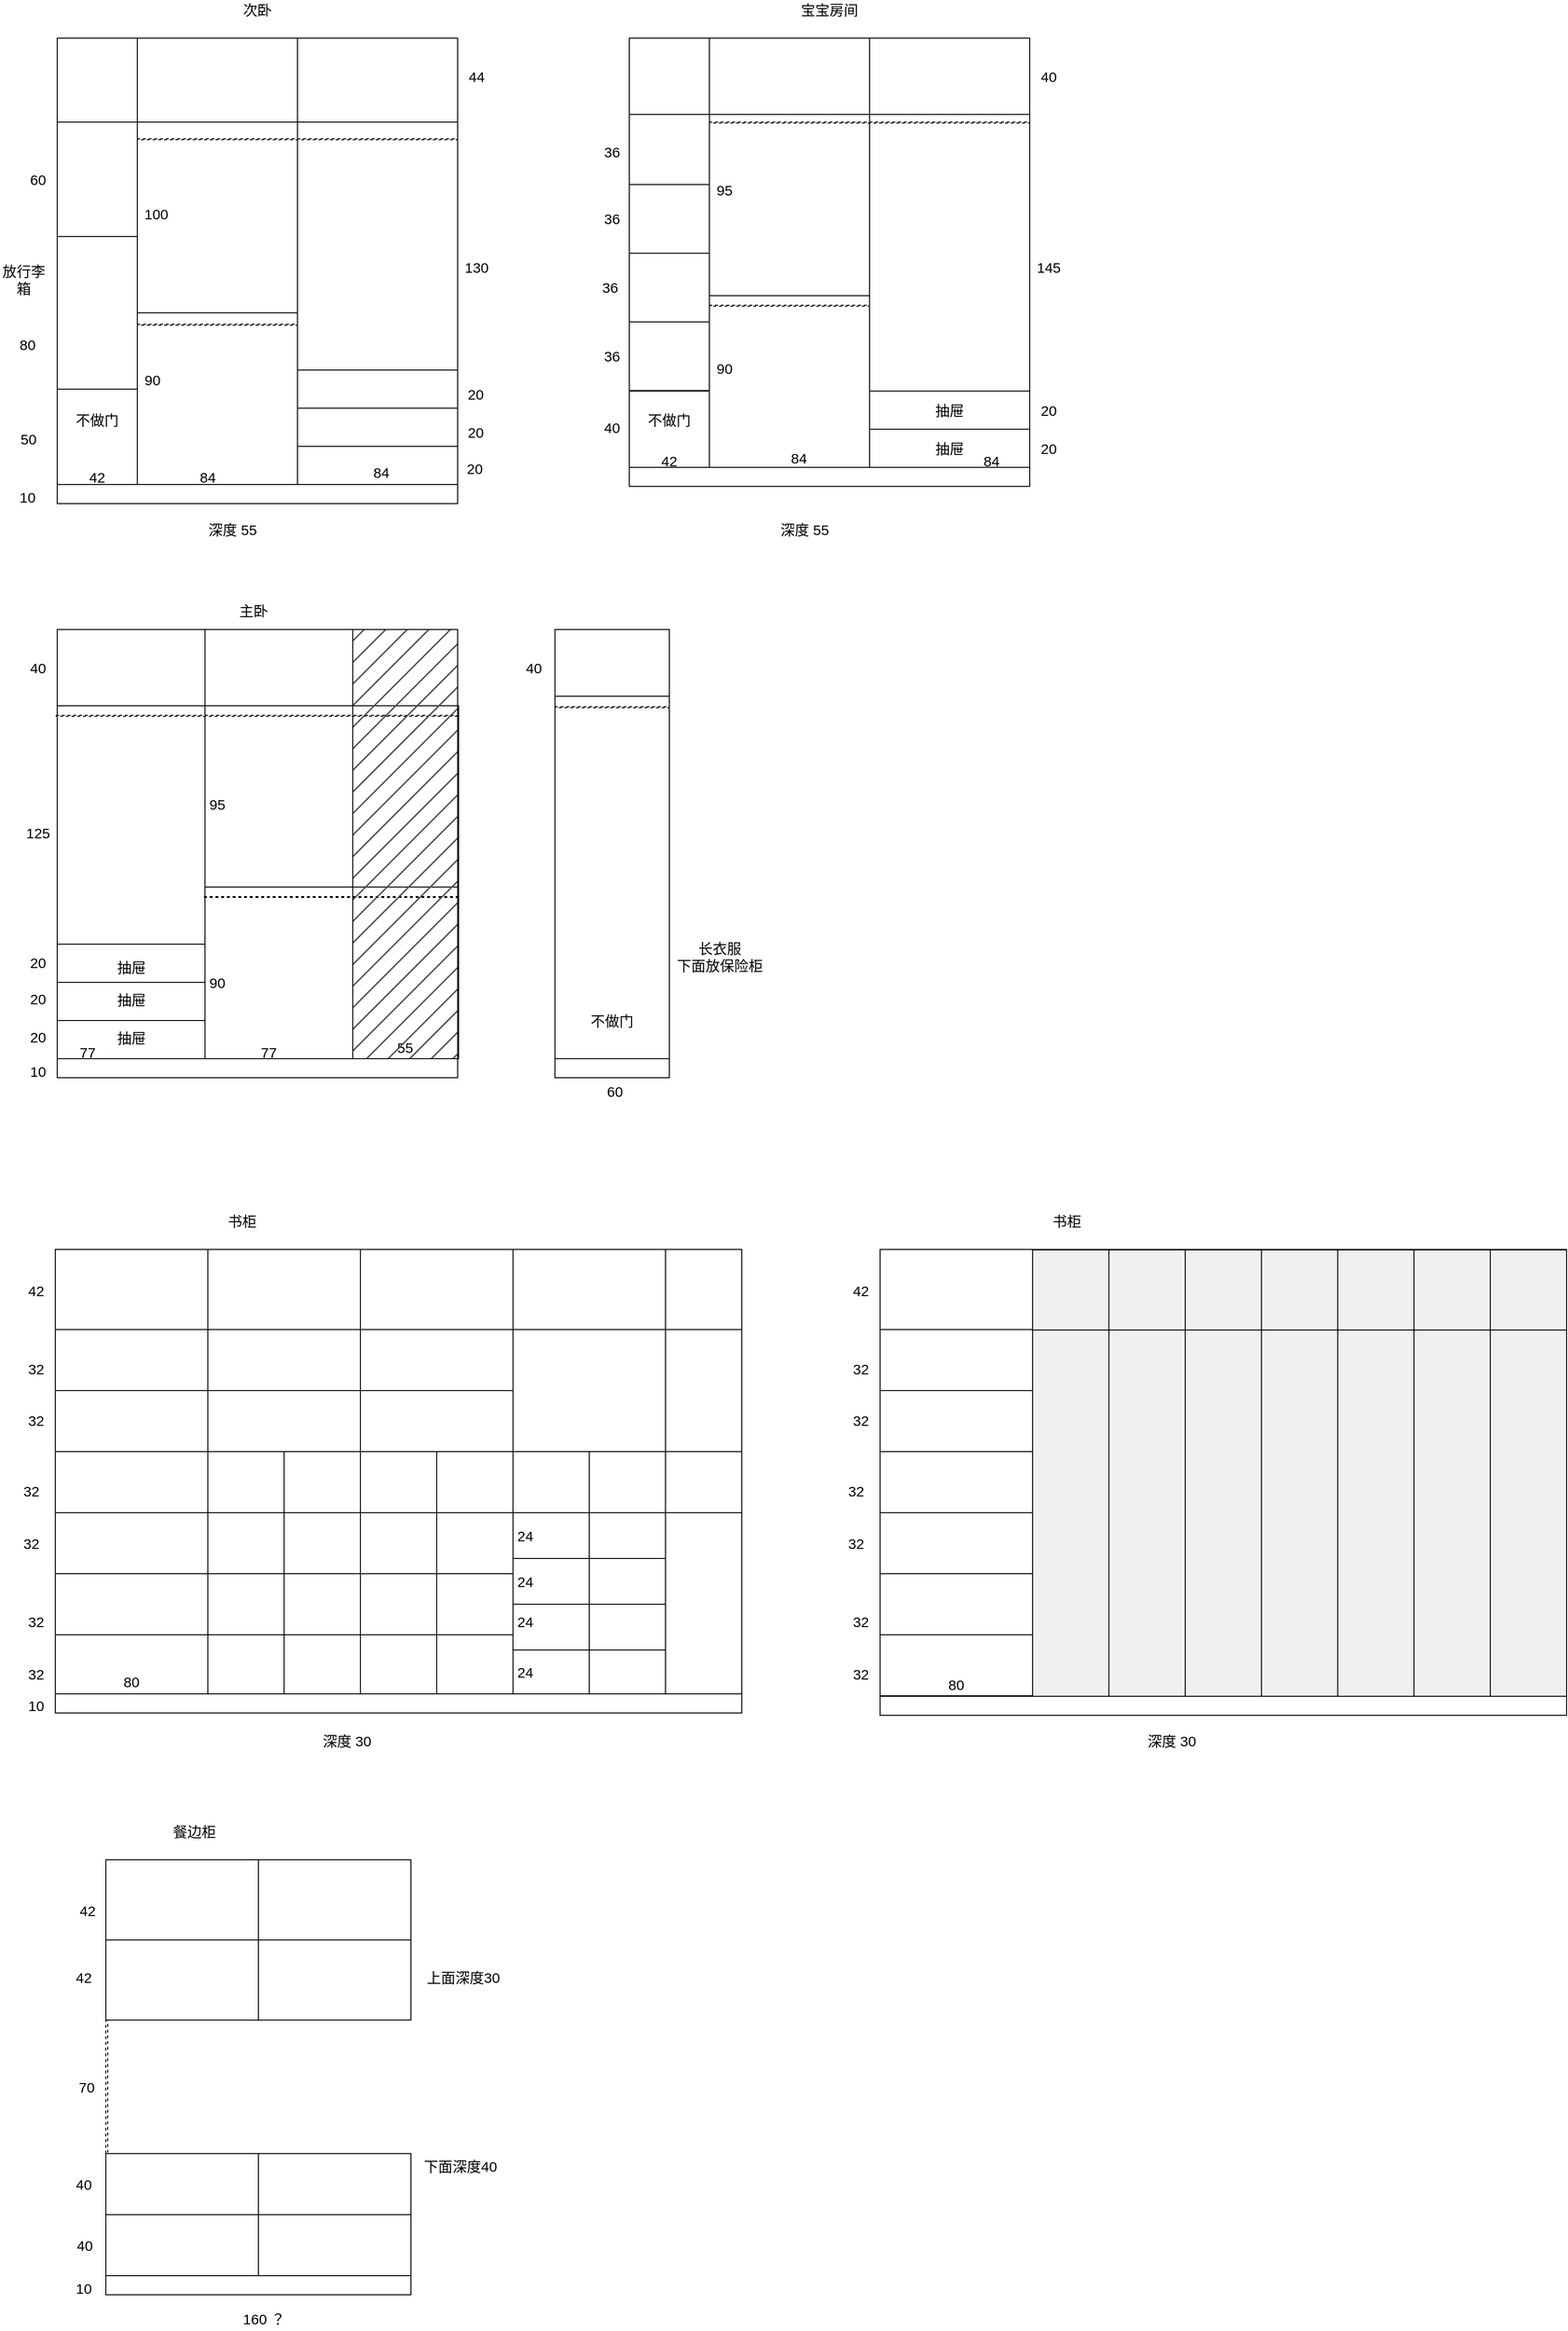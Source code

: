 <mxfile version="20.2.2" type="github">
  <diagram id="CeCopZ57XutGNWPnh-LS" name="第 1 页">
    <mxGraphModel dx="2436" dy="1590" grid="1" gridSize="10" guides="1" tooltips="1" connect="1" arrows="1" fold="1" page="1" pageScale="1" pageWidth="2000" pageHeight="3000" math="0" shadow="0">
      <root>
        <mxCell id="0" />
        <mxCell id="1" parent="0" />
        <mxCell id="vZhKyE0ab3SvKGll4aXr-64" value="" style="rounded=0;whiteSpace=wrap;html=1;fontSize=15;" parent="1" vertex="1">
          <mxGeometry x="80" y="700" width="420" height="450" as="geometry" />
        </mxCell>
        <mxCell id="8cd6Prnziwh8c0ORWvhS-148" value="" style="rounded=0;whiteSpace=wrap;html=1;fontSize=15;" vertex="1" parent="1">
          <mxGeometry x="235" y="970" width="266" height="180" as="geometry" />
        </mxCell>
        <mxCell id="vZhKyE0ab3SvKGll4aXr-1" value="" style="rounded=0;whiteSpace=wrap;html=1;fontSize=15;" parent="1" vertex="1">
          <mxGeometry x="80" y="80" width="420" height="468" as="geometry" />
        </mxCell>
        <mxCell id="8cd6Prnziwh8c0ORWvhS-131" value="" style="rounded=0;whiteSpace=wrap;html=1;fontSize=15;" vertex="1" parent="1">
          <mxGeometry x="164" y="368" width="168" height="180" as="geometry" />
        </mxCell>
        <mxCell id="vZhKyE0ab3SvKGll4aXr-116" value="" style="rounded=0;whiteSpace=wrap;html=1;fillColor=none;fontSize=15;" parent="1" vertex="1">
          <mxGeometry x="78" y="1350" width="720" height="468" as="geometry" />
        </mxCell>
        <mxCell id="vZhKyE0ab3SvKGll4aXr-109" value="" style="rounded=0;whiteSpace=wrap;html=1;fontSize=15;" parent="1" vertex="1">
          <mxGeometry x="235" y="780" width="266" height="190" as="geometry" />
        </mxCell>
        <mxCell id="vZhKyE0ab3SvKGll4aXr-28" value="" style="rounded=0;whiteSpace=wrap;html=1;fontSize=15;" parent="1" vertex="1">
          <mxGeometry x="680" y="80" width="420" height="450" as="geometry" />
        </mxCell>
        <mxCell id="vZhKyE0ab3SvKGll4aXr-108" value="" style="rounded=0;whiteSpace=wrap;html=1;fontSize=15;" parent="1" vertex="1">
          <mxGeometry x="764" y="160" width="168" height="190" as="geometry" />
        </mxCell>
        <mxCell id="vZhKyE0ab3SvKGll4aXr-7" value="" style="rounded=0;whiteSpace=wrap;html=1;fontSize=15;" parent="1" vertex="1">
          <mxGeometry x="332" y="508" width="168" height="40" as="geometry" />
        </mxCell>
        <mxCell id="vZhKyE0ab3SvKGll4aXr-10" value="" style="rounded=0;whiteSpace=wrap;html=1;fontSize=15;" parent="1" vertex="1">
          <mxGeometry x="164" y="80" width="168" height="88" as="geometry" />
        </mxCell>
        <mxCell id="vZhKyE0ab3SvKGll4aXr-11" value="" style="rounded=0;whiteSpace=wrap;html=1;fontSize=15;" parent="1" vertex="1">
          <mxGeometry x="332" y="80" width="168" height="88" as="geometry" />
        </mxCell>
        <mxCell id="vZhKyE0ab3SvKGll4aXr-12" value="" style="rounded=0;whiteSpace=wrap;html=1;fontSize=15;" parent="1" vertex="1">
          <mxGeometry x="80" y="80" width="84" height="88" as="geometry" />
        </mxCell>
        <mxCell id="vZhKyE0ab3SvKGll4aXr-14" value="" style="rounded=0;whiteSpace=wrap;html=1;fontSize=15;" parent="1" vertex="1">
          <mxGeometry x="80" y="448" width="84" height="100" as="geometry" />
        </mxCell>
        <mxCell id="vZhKyE0ab3SvKGll4aXr-15" value="不做门" style="text;html=1;strokeColor=none;fillColor=none;align=center;verticalAlign=middle;whiteSpace=wrap;rounded=0;fontSize=15;" parent="1" vertex="1">
          <mxGeometry x="92" y="465" width="60" height="30" as="geometry" />
        </mxCell>
        <mxCell id="vZhKyE0ab3SvKGll4aXr-16" value="42 " style="text;html=1;strokeColor=none;fillColor=none;align=center;verticalAlign=middle;whiteSpace=wrap;rounded=0;fontSize=15;" parent="1" vertex="1">
          <mxGeometry x="92" y="525" width="60" height="30" as="geometry" />
        </mxCell>
        <mxCell id="vZhKyE0ab3SvKGll4aXr-17" value="84" style="text;html=1;strokeColor=none;fillColor=none;align=center;verticalAlign=middle;whiteSpace=wrap;rounded=0;fontSize=15;" parent="1" vertex="1">
          <mxGeometry x="208" y="525" width="60" height="30" as="geometry" />
        </mxCell>
        <mxCell id="vZhKyE0ab3SvKGll4aXr-19" value="20" style="text;html=1;strokeColor=none;fillColor=none;align=center;verticalAlign=middle;whiteSpace=wrap;rounded=0;fontSize=15;" parent="1" vertex="1">
          <mxGeometry x="40" y="1114" width="40" height="25" as="geometry" />
        </mxCell>
        <mxCell id="vZhKyE0ab3SvKGll4aXr-20" value="20" style="text;html=1;strokeColor=none;fillColor=none;align=center;verticalAlign=middle;whiteSpace=wrap;rounded=0;fontSize=15;" parent="1" vertex="1">
          <mxGeometry x="499" y="480" width="40" height="25" as="geometry" />
        </mxCell>
        <mxCell id="vZhKyE0ab3SvKGll4aXr-21" value="44" style="text;html=1;strokeColor=none;fillColor=none;align=center;verticalAlign=middle;whiteSpace=wrap;rounded=0;fontSize=15;" parent="1" vertex="1">
          <mxGeometry x="500" y="107.5" width="40" height="25" as="geometry" />
        </mxCell>
        <mxCell id="vZhKyE0ab3SvKGll4aXr-22" value="130" style="text;html=1;strokeColor=none;fillColor=none;align=center;verticalAlign=middle;whiteSpace=wrap;rounded=0;fontSize=15;" parent="1" vertex="1">
          <mxGeometry x="500" y="307.5" width="40" height="25" as="geometry" />
        </mxCell>
        <mxCell id="vZhKyE0ab3SvKGll4aXr-23" value="深度 55" style="text;html=1;strokeColor=none;fillColor=none;align=center;verticalAlign=middle;whiteSpace=wrap;rounded=0;fontSize=15;" parent="1" vertex="1">
          <mxGeometry x="228" y="585" width="72" height="20" as="geometry" />
        </mxCell>
        <mxCell id="vZhKyE0ab3SvKGll4aXr-27" value="次卧" style="text;html=1;strokeColor=none;fillColor=none;align=center;verticalAlign=middle;whiteSpace=wrap;rounded=0;fontSize=15;" parent="1" vertex="1">
          <mxGeometry x="254" y="40" width="72" height="20" as="geometry" />
        </mxCell>
        <mxCell id="vZhKyE0ab3SvKGll4aXr-32" value="" style="rounded=0;whiteSpace=wrap;html=1;fontSize=15;" parent="1" vertex="1">
          <mxGeometry x="932" y="450" width="168" height="40" as="geometry" />
        </mxCell>
        <mxCell id="vZhKyE0ab3SvKGll4aXr-34" value="" style="rounded=0;whiteSpace=wrap;html=1;fontSize=15;" parent="1" vertex="1">
          <mxGeometry x="932" y="490" width="168" height="40" as="geometry" />
        </mxCell>
        <mxCell id="vZhKyE0ab3SvKGll4aXr-35" value="" style="rounded=0;whiteSpace=wrap;html=1;fontSize=15;" parent="1" vertex="1">
          <mxGeometry x="764" y="80" width="168" height="80" as="geometry" />
        </mxCell>
        <mxCell id="vZhKyE0ab3SvKGll4aXr-36" value="" style="rounded=0;whiteSpace=wrap;html=1;fontSize=15;" parent="1" vertex="1">
          <mxGeometry x="932" y="80" width="168" height="80" as="geometry" />
        </mxCell>
        <mxCell id="vZhKyE0ab3SvKGll4aXr-37" value="" style="rounded=0;whiteSpace=wrap;html=1;fontSize=15;" parent="1" vertex="1">
          <mxGeometry x="680" y="80" width="84" height="80" as="geometry" />
        </mxCell>
        <mxCell id="vZhKyE0ab3SvKGll4aXr-39" value="" style="rounded=0;whiteSpace=wrap;html=1;fontSize=15;" parent="1" vertex="1">
          <mxGeometry x="680" y="450" width="84" height="80" as="geometry" />
        </mxCell>
        <mxCell id="vZhKyE0ab3SvKGll4aXr-40" value="不做门" style="text;html=1;strokeColor=none;fillColor=none;align=center;verticalAlign=middle;whiteSpace=wrap;rounded=0;fontSize=15;" parent="1" vertex="1">
          <mxGeometry x="692" y="465" width="60" height="30" as="geometry" />
        </mxCell>
        <mxCell id="vZhKyE0ab3SvKGll4aXr-44" value="20" style="text;html=1;strokeColor=none;fillColor=none;align=center;verticalAlign=middle;whiteSpace=wrap;rounded=0;fontSize=15;" parent="1" vertex="1">
          <mxGeometry x="1100" y="497.5" width="40" height="25" as="geometry" />
        </mxCell>
        <mxCell id="vZhKyE0ab3SvKGll4aXr-45" value="20" style="text;html=1;strokeColor=none;fillColor=none;align=center;verticalAlign=middle;whiteSpace=wrap;rounded=0;fontSize=15;" parent="1" vertex="1">
          <mxGeometry x="1100" y="457.5" width="40" height="25" as="geometry" />
        </mxCell>
        <mxCell id="vZhKyE0ab3SvKGll4aXr-46" value="40" style="text;html=1;strokeColor=none;fillColor=none;align=center;verticalAlign=middle;whiteSpace=wrap;rounded=0;fontSize=15;" parent="1" vertex="1">
          <mxGeometry x="1100" y="107.5" width="40" height="25" as="geometry" />
        </mxCell>
        <mxCell id="vZhKyE0ab3SvKGll4aXr-47" value="&lt;div&gt;145&lt;/div&gt;" style="text;html=1;strokeColor=none;fillColor=none;align=center;verticalAlign=middle;whiteSpace=wrap;rounded=0;fontSize=15;" parent="1" vertex="1">
          <mxGeometry x="1100" y="307.5" width="40" height="25" as="geometry" />
        </mxCell>
        <mxCell id="vZhKyE0ab3SvKGll4aXr-48" value="深度 55" style="text;html=1;strokeColor=none;fillColor=none;align=center;verticalAlign=middle;whiteSpace=wrap;rounded=0;fontSize=15;" parent="1" vertex="1">
          <mxGeometry x="828" y="585" width="72" height="20" as="geometry" />
        </mxCell>
        <mxCell id="vZhKyE0ab3SvKGll4aXr-49" value="抽屉" style="text;html=1;strokeColor=none;fillColor=none;align=center;verticalAlign=middle;whiteSpace=wrap;rounded=0;fontSize=15;" parent="1" vertex="1">
          <mxGeometry x="986" y="495" width="60" height="30" as="geometry" />
        </mxCell>
        <mxCell id="vZhKyE0ab3SvKGll4aXr-51" value="抽屉" style="text;html=1;strokeColor=none;fillColor=none;align=center;verticalAlign=middle;whiteSpace=wrap;rounded=0;fontSize=15;" parent="1" vertex="1">
          <mxGeometry x="986" y="455" width="60" height="30" as="geometry" />
        </mxCell>
        <mxCell id="vZhKyE0ab3SvKGll4aXr-52" value="宝宝房间" style="text;html=1;strokeColor=none;fillColor=none;align=center;verticalAlign=middle;whiteSpace=wrap;rounded=0;fontSize=15;" parent="1" vertex="1">
          <mxGeometry x="854" y="40" width="72" height="20" as="geometry" />
        </mxCell>
        <mxCell id="vZhKyE0ab3SvKGll4aXr-53" value="" style="rounded=0;whiteSpace=wrap;html=1;dashed=1;fontSize=15;" parent="1" vertex="1">
          <mxGeometry x="764" y="360" width="168" height="1" as="geometry" />
        </mxCell>
        <mxCell id="vZhKyE0ab3SvKGll4aXr-57" value="挂杆" style="text;html=1;strokeColor=none;fillColor=none;align=center;verticalAlign=middle;whiteSpace=wrap;rounded=0;fontSize=15;" parent="1" vertex="1">
          <mxGeometry x="234" y="172" width="60" height="30" as="geometry" />
        </mxCell>
        <mxCell id="vZhKyE0ab3SvKGll4aXr-62" value="36" style="text;html=1;strokeColor=none;fillColor=none;align=center;verticalAlign=middle;whiteSpace=wrap;rounded=0;fontSize=15;" parent="1" vertex="1">
          <mxGeometry x="642" y="400" width="40" height="25" as="geometry" />
        </mxCell>
        <mxCell id="vZhKyE0ab3SvKGll4aXr-63" value="放行李箱" style="text;html=1;strokeColor=none;fillColor=none;align=center;verticalAlign=middle;whiteSpace=wrap;rounded=0;fontSize=15;" parent="1" vertex="1">
          <mxGeometry x="20" y="320" width="50" height="25" as="geometry" />
        </mxCell>
        <mxCell id="vZhKyE0ab3SvKGll4aXr-65" value="主卧" style="text;html=1;strokeColor=none;fillColor=none;align=center;verticalAlign=middle;whiteSpace=wrap;rounded=0;fontSize=15;" parent="1" vertex="1">
          <mxGeometry x="250" y="670" width="72" height="20" as="geometry" />
        </mxCell>
        <mxCell id="vZhKyE0ab3SvKGll4aXr-68" value="" style="rounded=0;whiteSpace=wrap;html=1;fontSize=15;" parent="1" vertex="1">
          <mxGeometry x="80" y="1070" width="155" height="40" as="geometry" />
        </mxCell>
        <mxCell id="vZhKyE0ab3SvKGll4aXr-69" value="抽屉" style="text;html=1;strokeColor=none;fillColor=none;align=center;verticalAlign=middle;whiteSpace=wrap;rounded=0;fontSize=15;" parent="1" vertex="1">
          <mxGeometry x="127.5" y="1073" width="60" height="30" as="geometry" />
        </mxCell>
        <mxCell id="vZhKyE0ab3SvKGll4aXr-72" value="" style="rounded=0;whiteSpace=wrap;html=1;fontSize=15;" parent="1" vertex="1">
          <mxGeometry x="80" y="1110" width="155" height="40" as="geometry" />
        </mxCell>
        <mxCell id="vZhKyE0ab3SvKGll4aXr-73" value="抽屉" style="text;html=1;strokeColor=none;fillColor=none;align=center;verticalAlign=middle;whiteSpace=wrap;rounded=0;fontSize=15;" parent="1" vertex="1">
          <mxGeometry x="127.5" y="1113" width="60" height="30" as="geometry" />
        </mxCell>
        <mxCell id="vZhKyE0ab3SvKGll4aXr-74" value="" style="rounded=0;whiteSpace=wrap;html=1;fontSize=15;" parent="1" vertex="1">
          <mxGeometry x="80" y="1030" width="155" height="40" as="geometry" />
        </mxCell>
        <mxCell id="vZhKyE0ab3SvKGll4aXr-78" value="" style="rounded=0;whiteSpace=wrap;html=1;fontSize=15;" parent="1" vertex="1">
          <mxGeometry x="80" y="700" width="155" height="80" as="geometry" />
        </mxCell>
        <mxCell id="vZhKyE0ab3SvKGll4aXr-80" value="20" style="text;html=1;strokeColor=none;fillColor=none;align=center;verticalAlign=middle;whiteSpace=wrap;rounded=0;fontSize=15;" parent="1" vertex="1">
          <mxGeometry x="498" y="518" width="40" height="25" as="geometry" />
        </mxCell>
        <mxCell id="vZhKyE0ab3SvKGll4aXr-81" value="20" style="text;html=1;strokeColor=none;fillColor=none;align=center;verticalAlign=middle;whiteSpace=wrap;rounded=0;fontSize=15;" parent="1" vertex="1">
          <mxGeometry x="40" y="1074" width="40" height="25" as="geometry" />
        </mxCell>
        <mxCell id="vZhKyE0ab3SvKGll4aXr-82" value="55" style="text;html=1;strokeColor=none;fillColor=none;align=center;verticalAlign=middle;whiteSpace=wrap;rounded=0;fontSize=15;" parent="1" vertex="1">
          <mxGeometry x="425" y="1125" width="40" height="25" as="geometry" />
        </mxCell>
        <mxCell id="vZhKyE0ab3SvKGll4aXr-83" value="77" style="text;html=1;strokeColor=none;fillColor=none;align=center;verticalAlign=middle;whiteSpace=wrap;rounded=0;fontSize=15;" parent="1" vertex="1">
          <mxGeometry x="282" y="1130" width="40" height="25" as="geometry" />
        </mxCell>
        <mxCell id="vZhKyE0ab3SvKGll4aXr-84" value="77" style="text;html=1;strokeColor=none;fillColor=none;align=center;verticalAlign=middle;whiteSpace=wrap;rounded=0;fontSize=15;" parent="1" vertex="1">
          <mxGeometry x="92" y="1130" width="40" height="25" as="geometry" />
        </mxCell>
        <mxCell id="vZhKyE0ab3SvKGll4aXr-86" value="" style="rounded=0;whiteSpace=wrap;html=1;fontSize=15;" parent="1" vertex="1">
          <mxGeometry x="602" y="700" width="120" height="450" as="geometry" />
        </mxCell>
        <mxCell id="vZhKyE0ab3SvKGll4aXr-87" value="" style="rounded=0;whiteSpace=wrap;html=1;fontSize=15;" parent="1" vertex="1">
          <mxGeometry x="602" y="700" width="120" height="70" as="geometry" />
        </mxCell>
        <mxCell id="vZhKyE0ab3SvKGll4aXr-89" value="40" style="text;html=1;strokeColor=none;fillColor=none;align=center;verticalAlign=middle;whiteSpace=wrap;rounded=0;fontSize=15;" parent="1" vertex="1">
          <mxGeometry x="40" y="727.5" width="40" height="25" as="geometry" />
        </mxCell>
        <mxCell id="vZhKyE0ab3SvKGll4aXr-90" value="125" style="text;html=1;strokeColor=none;fillColor=none;align=center;verticalAlign=middle;whiteSpace=wrap;rounded=0;fontSize=15;" parent="1" vertex="1">
          <mxGeometry x="40" y="900" width="40" height="25" as="geometry" />
        </mxCell>
        <mxCell id="vZhKyE0ab3SvKGll4aXr-91" value="" style="rounded=0;whiteSpace=wrap;html=1;fontSize=15;" parent="1" vertex="1">
          <mxGeometry x="680" y="233.5" width="84" height="72" as="geometry" />
        </mxCell>
        <mxCell id="vZhKyE0ab3SvKGll4aXr-92" value="" style="rounded=0;whiteSpace=wrap;html=1;fontSize=15;" parent="1" vertex="1">
          <mxGeometry x="680" y="305.5" width="84" height="72" as="geometry" />
        </mxCell>
        <mxCell id="vZhKyE0ab3SvKGll4aXr-93" value="" style="rounded=0;whiteSpace=wrap;html=1;fontSize=15;" parent="1" vertex="1">
          <mxGeometry x="680" y="377.5" width="84" height="72" as="geometry" />
        </mxCell>
        <mxCell id="vZhKyE0ab3SvKGll4aXr-95" value="" style="rounded=0;whiteSpace=wrap;html=1;fontSize=15;" parent="1" vertex="1">
          <mxGeometry x="932" y="160" width="168" height="290" as="geometry" />
        </mxCell>
        <mxCell id="vZhKyE0ab3SvKGll4aXr-55" value="" style="rounded=0;whiteSpace=wrap;html=1;dashed=1;fontSize=15;" parent="1" vertex="1">
          <mxGeometry x="764" y="168" width="336" height="1" as="geometry" />
        </mxCell>
        <mxCell id="vZhKyE0ab3SvKGll4aXr-96" value="20" style="text;html=1;strokeColor=none;fillColor=none;align=center;verticalAlign=middle;whiteSpace=wrap;rounded=0;fontSize=15;" parent="1" vertex="1">
          <mxGeometry x="40" y="1036.5" width="40" height="25" as="geometry" />
        </mxCell>
        <mxCell id="vZhKyE0ab3SvKGll4aXr-77" value="" style="rounded=0;whiteSpace=wrap;html=1;fontSize=15;" parent="1" vertex="1">
          <mxGeometry x="235" y="700" width="265" height="80" as="geometry" />
        </mxCell>
        <mxCell id="vZhKyE0ab3SvKGll4aXr-97" value="" style="rounded=0;whiteSpace=wrap;html=1;dashed=1;fontSize=15;" parent="1" vertex="1">
          <mxGeometry x="234" y="980" width="265" height="1" as="geometry" />
        </mxCell>
        <mxCell id="vZhKyE0ab3SvKGll4aXr-99" value="抽屉" style="text;html=1;strokeColor=none;fillColor=none;align=center;verticalAlign=middle;whiteSpace=wrap;rounded=0;fontSize=15;" parent="1" vertex="1">
          <mxGeometry x="127.5" y="1039" width="60" height="30" as="geometry" />
        </mxCell>
        <mxCell id="vZhKyE0ab3SvKGll4aXr-101" value="95" style="text;html=1;strokeColor=none;fillColor=none;align=center;verticalAlign=middle;whiteSpace=wrap;rounded=0;fontSize=15;" parent="1" vertex="1">
          <mxGeometry x="228" y="870" width="40" height="25" as="geometry" />
        </mxCell>
        <mxCell id="vZhKyE0ab3SvKGll4aXr-102" value="90" style="text;html=1;strokeColor=none;fillColor=none;align=center;verticalAlign=middle;whiteSpace=wrap;rounded=0;fontSize=15;" parent="1" vertex="1">
          <mxGeometry x="228" y="1057.5" width="40" height="25" as="geometry" />
        </mxCell>
        <mxCell id="vZhKyE0ab3SvKGll4aXr-103" value="60" style="text;html=1;strokeColor=none;fillColor=none;align=center;verticalAlign=middle;whiteSpace=wrap;rounded=0;fontSize=15;" parent="1" vertex="1">
          <mxGeometry x="645" y="1171" width="40" height="25" as="geometry" />
        </mxCell>
        <mxCell id="vZhKyE0ab3SvKGll4aXr-104" value="不做门" style="text;html=1;strokeColor=none;fillColor=none;align=center;verticalAlign=middle;whiteSpace=wrap;rounded=0;fontSize=15;" parent="1" vertex="1">
          <mxGeometry x="632" y="1095" width="60" height="30" as="geometry" />
        </mxCell>
        <mxCell id="vZhKyE0ab3SvKGll4aXr-105" value="&lt;div style=&quot;font-size: 15px;&quot;&gt;长衣服&lt;/div&gt;&lt;div style=&quot;font-size: 15px;&quot;&gt;下面放保险柜&lt;br style=&quot;font-size: 15px;&quot;&gt;&lt;/div&gt;" style="text;html=1;strokeColor=none;fillColor=none;align=center;verticalAlign=middle;whiteSpace=wrap;rounded=0;fontSize=15;" parent="1" vertex="1">
          <mxGeometry x="724" y="1027.5" width="102" height="30" as="geometry" />
        </mxCell>
        <mxCell id="vZhKyE0ab3SvKGll4aXr-106" value="" style="rounded=0;whiteSpace=wrap;html=1;dashed=1;fontSize=15;" parent="1" vertex="1">
          <mxGeometry x="602" y="781" width="120" height="1" as="geometry" />
        </mxCell>
        <mxCell id="vZhKyE0ab3SvKGll4aXr-107" value="40" style="text;html=1;strokeColor=none;fillColor=none;align=center;verticalAlign=middle;whiteSpace=wrap;rounded=0;fontSize=15;" parent="1" vertex="1">
          <mxGeometry x="560" y="727.5" width="40" height="25" as="geometry" />
        </mxCell>
        <mxCell id="vZhKyE0ab3SvKGll4aXr-85" value="" style="rounded=0;whiteSpace=wrap;html=1;dashed=1;fontSize=15;" parent="1" vertex="1">
          <mxGeometry x="79" y="790" width="420" height="1" as="geometry" />
        </mxCell>
        <mxCell id="vZhKyE0ab3SvKGll4aXr-98" value="" style="rounded=0;whiteSpace=wrap;html=1;fillStyle=hatch;fillColor=#4F4F4F;fontSize=15;" parent="1" vertex="1">
          <mxGeometry x="390" y="700" width="110" height="450" as="geometry" />
        </mxCell>
        <mxCell id="vZhKyE0ab3SvKGll4aXr-110" value="95" style="text;html=1;strokeColor=none;fillColor=none;align=center;verticalAlign=middle;whiteSpace=wrap;rounded=0;fontSize=15;" parent="1" vertex="1">
          <mxGeometry x="760" y="226.25" width="40" height="25" as="geometry" />
        </mxCell>
        <mxCell id="vZhKyE0ab3SvKGll4aXr-111" value="90" style="text;html=1;strokeColor=none;fillColor=none;align=center;verticalAlign=middle;whiteSpace=wrap;rounded=0;fontSize=15;" parent="1" vertex="1">
          <mxGeometry x="760" y="413.75" width="40" height="25" as="geometry" />
        </mxCell>
        <mxCell id="vZhKyE0ab3SvKGll4aXr-112" value="" style="rounded=0;whiteSpace=wrap;html=1;fontSize=15;" parent="1" vertex="1">
          <mxGeometry x="164" y="168" width="168" height="200" as="geometry" />
        </mxCell>
        <mxCell id="vZhKyE0ab3SvKGll4aXr-113" value="" style="rounded=0;whiteSpace=wrap;html=1;dashed=1;fontSize=15;" parent="1" vertex="1">
          <mxGeometry x="164" y="380" width="168" height="1" as="geometry" />
        </mxCell>
        <mxCell id="vZhKyE0ab3SvKGll4aXr-114" value="100" style="text;html=1;strokeColor=none;fillColor=none;align=center;verticalAlign=middle;whiteSpace=wrap;rounded=0;fontSize=15;" parent="1" vertex="1">
          <mxGeometry x="164" y="251.25" width="40" height="25" as="geometry" />
        </mxCell>
        <mxCell id="vZhKyE0ab3SvKGll4aXr-115" value="90" style="text;html=1;strokeColor=none;fillColor=none;align=center;verticalAlign=middle;whiteSpace=wrap;rounded=0;fontSize=15;" parent="1" vertex="1">
          <mxGeometry x="160" y="425" width="40" height="25" as="geometry" />
        </mxCell>
        <mxCell id="vZhKyE0ab3SvKGll4aXr-117" value="书柜" style="text;html=1;strokeColor=none;fillColor=none;align=center;verticalAlign=middle;whiteSpace=wrap;rounded=0;fontSize=15;" parent="1" vertex="1">
          <mxGeometry x="238" y="1310" width="72" height="20" as="geometry" />
        </mxCell>
        <mxCell id="vZhKyE0ab3SvKGll4aXr-119" value="" style="rounded=0;whiteSpace=wrap;html=1;fillColor=none;fillStyle=dashed;fontSize=15;" parent="1" vertex="1">
          <mxGeometry x="238" y="1754" width="80" height="64" as="geometry" />
        </mxCell>
        <mxCell id="vZhKyE0ab3SvKGll4aXr-120" value="" style="rounded=0;whiteSpace=wrap;html=1;fillColor=none;fillStyle=dashed;fontSize=15;" parent="1" vertex="1">
          <mxGeometry x="398" y="1754" width="80" height="64" as="geometry" />
        </mxCell>
        <mxCell id="vZhKyE0ab3SvKGll4aXr-127" value="" style="rounded=0;whiteSpace=wrap;html=1;fillColor=none;fillStyle=dashed;fontSize=15;" parent="1" vertex="1">
          <mxGeometry x="238" y="1690" width="80" height="64" as="geometry" />
        </mxCell>
        <mxCell id="vZhKyE0ab3SvKGll4aXr-130" value="" style="rounded=0;whiteSpace=wrap;html=1;fillColor=none;fontSize=15;" parent="1" vertex="1">
          <mxGeometry x="78" y="1562" width="160" height="64" as="geometry" />
        </mxCell>
        <mxCell id="vZhKyE0ab3SvKGll4aXr-131" value="" style="rounded=0;whiteSpace=wrap;html=1;fillColor=none;fillStyle=dashed;fontSize=15;" parent="1" vertex="1">
          <mxGeometry x="398" y="1562" width="160" height="64" as="geometry" />
        </mxCell>
        <mxCell id="vZhKyE0ab3SvKGll4aXr-132" value="" style="rounded=0;whiteSpace=wrap;html=1;fillColor=none;fillStyle=dashed;fontSize=15;" parent="1" vertex="1">
          <mxGeometry x="238" y="1562" width="160" height="64" as="geometry" />
        </mxCell>
        <mxCell id="vZhKyE0ab3SvKGll4aXr-136" value="" style="rounded=0;whiteSpace=wrap;html=1;fillStyle=dashed;fillColor=none;fontSize=15;" parent="1" vertex="1">
          <mxGeometry x="78" y="1350" width="160" height="84" as="geometry" />
        </mxCell>
        <mxCell id="vZhKyE0ab3SvKGll4aXr-137" value="" style="rounded=0;whiteSpace=wrap;html=1;fillStyle=dashed;fillColor=none;fontSize=15;" parent="1" vertex="1">
          <mxGeometry x="238" y="1350" width="160" height="84" as="geometry" />
        </mxCell>
        <mxCell id="vZhKyE0ab3SvKGll4aXr-138" value="" style="rounded=0;whiteSpace=wrap;html=1;fillStyle=dashed;fillColor=none;fontSize=15;" parent="1" vertex="1">
          <mxGeometry x="398" y="1350" width="160" height="84" as="geometry" />
        </mxCell>
        <mxCell id="vZhKyE0ab3SvKGll4aXr-139" value="" style="rounded=0;whiteSpace=wrap;html=1;fillStyle=dashed;fillColor=none;fontSize=15;" parent="1" vertex="1">
          <mxGeometry x="558" y="1350" width="160" height="84" as="geometry" />
        </mxCell>
        <mxCell id="vZhKyE0ab3SvKGll4aXr-140" value="" style="rounded=0;whiteSpace=wrap;html=1;fillStyle=dashed;fillColor=none;fontSize=15;" parent="1" vertex="1">
          <mxGeometry x="718" y="1350" width="80" height="84" as="geometry" />
        </mxCell>
        <mxCell id="vZhKyE0ab3SvKGll4aXr-141" value="" style="rounded=0;whiteSpace=wrap;html=1;fillColor=none;fillStyle=dashed;fontSize=15;" parent="1" vertex="1">
          <mxGeometry x="718" y="1626" width="80" height="192" as="geometry" />
        </mxCell>
        <mxCell id="vZhKyE0ab3SvKGll4aXr-143" value="深度 30" style="text;html=1;strokeColor=none;fillColor=none;align=center;verticalAlign=middle;whiteSpace=wrap;rounded=0;fontSize=15;" parent="1" vertex="1">
          <mxGeometry x="348" y="1855" width="72" height="20" as="geometry" />
        </mxCell>
        <mxCell id="vZhKyE0ab3SvKGll4aXr-144" value="32" style="text;html=1;strokeColor=none;fillColor=none;align=center;verticalAlign=middle;whiteSpace=wrap;rounded=0;fontSize=15;" parent="1" vertex="1">
          <mxGeometry x="38" y="1782" width="40" height="25" as="geometry" />
        </mxCell>
        <mxCell id="vZhKyE0ab3SvKGll4aXr-145" value="32" style="text;html=1;strokeColor=none;fillColor=none;align=center;verticalAlign=middle;whiteSpace=wrap;rounded=0;fontSize=15;" parent="1" vertex="1">
          <mxGeometry x="38" y="1727.5" width="40" height="25" as="geometry" />
        </mxCell>
        <mxCell id="vZhKyE0ab3SvKGll4aXr-146" value="42" style="text;html=1;strokeColor=none;fillColor=none;align=center;verticalAlign=middle;whiteSpace=wrap;rounded=0;fontSize=15;" parent="1" vertex="1">
          <mxGeometry x="38" y="1380" width="40" height="25" as="geometry" />
        </mxCell>
        <mxCell id="vZhKyE0ab3SvKGll4aXr-147" value="80" style="text;html=1;strokeColor=none;fillColor=none;align=center;verticalAlign=middle;whiteSpace=wrap;rounded=0;fontSize=15;" parent="1" vertex="1">
          <mxGeometry x="138" y="1790.5" width="40" height="25" as="geometry" />
        </mxCell>
        <mxCell id="8cd6Prnziwh8c0ORWvhS-2" value="" style="rounded=0;whiteSpace=wrap;html=1;fillColor=none;fontSize=15;" vertex="1" parent="1">
          <mxGeometry x="78" y="1434" width="160" height="64" as="geometry" />
        </mxCell>
        <mxCell id="8cd6Prnziwh8c0ORWvhS-3" value="" style="rounded=0;whiteSpace=wrap;html=1;fillColor=none;fillStyle=dashed;fontSize=15;" vertex="1" parent="1">
          <mxGeometry x="238" y="1434" width="160" height="64" as="geometry" />
        </mxCell>
        <mxCell id="8cd6Prnziwh8c0ORWvhS-4" value="" style="rounded=0;whiteSpace=wrap;html=1;fillColor=none;fillStyle=dashed;fontSize=15;" vertex="1" parent="1">
          <mxGeometry x="398" y="1434" width="160" height="64" as="geometry" />
        </mxCell>
        <mxCell id="8cd6Prnziwh8c0ORWvhS-7" value="" style="rounded=0;whiteSpace=wrap;html=1;fillColor=none;fillStyle=dashed;fontSize=15;" vertex="1" parent="1">
          <mxGeometry x="718" y="1434" width="80" height="192" as="geometry" />
        </mxCell>
        <mxCell id="8cd6Prnziwh8c0ORWvhS-8" value="" style="rounded=0;whiteSpace=wrap;html=1;fillColor=none;fillStyle=dashed;fontSize=15;" vertex="1" parent="1">
          <mxGeometry x="318" y="1690" width="80" height="64" as="geometry" />
        </mxCell>
        <mxCell id="8cd6Prnziwh8c0ORWvhS-9" value="" style="rounded=0;whiteSpace=wrap;html=1;fillColor=none;fillStyle=dashed;fontSize=15;" vertex="1" parent="1">
          <mxGeometry x="238" y="1626" width="80" height="64" as="geometry" />
        </mxCell>
        <mxCell id="8cd6Prnziwh8c0ORWvhS-12" value="" style="rounded=0;whiteSpace=wrap;html=1;fillColor=none;fillStyle=dashed;fontSize=15;" vertex="1" parent="1">
          <mxGeometry x="398" y="1690" width="80" height="64" as="geometry" />
        </mxCell>
        <mxCell id="8cd6Prnziwh8c0ORWvhS-13" value="" style="rounded=0;whiteSpace=wrap;html=1;fillColor=none;fillStyle=dashed;fontSize=15;" vertex="1" parent="1">
          <mxGeometry x="398" y="1626" width="80" height="64" as="geometry" />
        </mxCell>
        <mxCell id="8cd6Prnziwh8c0ORWvhS-15" value="" style="rounded=0;whiteSpace=wrap;html=1;fillColor=none;fillStyle=dashed;fontSize=15;" vertex="1" parent="1">
          <mxGeometry x="318" y="1754" width="80" height="64" as="geometry" />
        </mxCell>
        <mxCell id="8cd6Prnziwh8c0ORWvhS-181" value="" style="edgeStyle=orthogonalEdgeStyle;rounded=0;orthogonalLoop=1;jettySize=auto;html=1;fontSize=15;" edge="1" parent="1" source="8cd6Prnziwh8c0ORWvhS-45">
          <mxGeometry relative="1" as="geometry">
            <mxPoint x="860" y="1884" as="targetPoint" />
          </mxGeometry>
        </mxCell>
        <mxCell id="8cd6Prnziwh8c0ORWvhS-119" value="" style="rounded=0;whiteSpace=wrap;html=1;fontSize=15;" vertex="1" parent="1">
          <mxGeometry x="80" y="168" width="84" height="120" as="geometry" />
        </mxCell>
        <mxCell id="8cd6Prnziwh8c0ORWvhS-120" value="50" style="text;html=1;strokeColor=none;fillColor=none;align=center;verticalAlign=middle;whiteSpace=wrap;rounded=0;fontSize=15;" vertex="1" parent="1">
          <mxGeometry x="30" y="487.5" width="40" height="25" as="geometry" />
        </mxCell>
        <mxCell id="8cd6Prnziwh8c0ORWvhS-121" value="60" style="text;html=1;strokeColor=none;fillColor=none;align=center;verticalAlign=middle;whiteSpace=wrap;rounded=0;fontSize=15;" vertex="1" parent="1">
          <mxGeometry x="40" y="215.5" width="40" height="25" as="geometry" />
        </mxCell>
        <mxCell id="8cd6Prnziwh8c0ORWvhS-122" value="80" style="text;html=1;strokeColor=none;fillColor=none;align=center;verticalAlign=middle;whiteSpace=wrap;rounded=0;fontSize=15;" vertex="1" parent="1">
          <mxGeometry x="29" y="388.75" width="40" height="25" as="geometry" />
        </mxCell>
        <mxCell id="8cd6Prnziwh8c0ORWvhS-123" value="&lt;div style=&quot;font-size: 15px;&quot;&gt;40&lt;/div&gt;" style="text;html=1;strokeColor=none;fillColor=none;align=center;verticalAlign=middle;whiteSpace=wrap;rounded=0;fontSize=15;" vertex="1" parent="1">
          <mxGeometry x="642" y="475" width="40" height="25" as="geometry" />
        </mxCell>
        <mxCell id="8cd6Prnziwh8c0ORWvhS-127" value="" style="rounded=0;whiteSpace=wrap;html=1;fontSize=15;" vertex="1" parent="1">
          <mxGeometry x="80" y="548" width="420" height="20" as="geometry" />
        </mxCell>
        <mxCell id="8cd6Prnziwh8c0ORWvhS-128" value="10" style="text;html=1;strokeColor=none;fillColor=none;align=center;verticalAlign=middle;whiteSpace=wrap;rounded=0;fontSize=15;" vertex="1" parent="1">
          <mxGeometry x="29" y="548.5" width="40" height="25" as="geometry" />
        </mxCell>
        <mxCell id="8cd6Prnziwh8c0ORWvhS-129" value="20" style="text;html=1;strokeColor=none;fillColor=none;align=center;verticalAlign=middle;whiteSpace=wrap;rounded=0;fontSize=15;" vertex="1" parent="1">
          <mxGeometry x="499" y="440" width="40" height="25" as="geometry" />
        </mxCell>
        <mxCell id="8cd6Prnziwh8c0ORWvhS-133" value="" style="rounded=0;whiteSpace=wrap;html=1;fontSize=15;" vertex="1" parent="1">
          <mxGeometry x="332" y="468" width="168" height="40" as="geometry" />
        </mxCell>
        <mxCell id="8cd6Prnziwh8c0ORWvhS-134" value="" style="rounded=0;whiteSpace=wrap;html=1;fontSize=15;" vertex="1" parent="1">
          <mxGeometry x="332" y="428" width="168" height="40" as="geometry" />
        </mxCell>
        <mxCell id="8cd6Prnziwh8c0ORWvhS-135" value="" style="rounded=0;whiteSpace=wrap;html=1;fontSize=15;" vertex="1" parent="1">
          <mxGeometry x="332" y="168" width="168" height="260" as="geometry" />
        </mxCell>
        <mxCell id="8cd6Prnziwh8c0ORWvhS-140" value="84" style="text;html=1;strokeColor=none;fillColor=none;align=center;verticalAlign=middle;whiteSpace=wrap;rounded=0;fontSize=15;" vertex="1" parent="1">
          <mxGeometry x="390" y="520" width="60" height="30" as="geometry" />
        </mxCell>
        <mxCell id="8cd6Prnziwh8c0ORWvhS-141" value="" style="rounded=0;whiteSpace=wrap;html=1;fontSize=15;" vertex="1" parent="1">
          <mxGeometry x="680" y="530" width="420" height="20" as="geometry" />
        </mxCell>
        <mxCell id="vZhKyE0ab3SvKGll4aXr-56" value="" style="rounded=0;whiteSpace=wrap;html=1;dashed=1;fontSize=15;" parent="1" vertex="1">
          <mxGeometry x="164" y="185.5" width="336" height="1" as="geometry" />
        </mxCell>
        <mxCell id="8cd6Prnziwh8c0ORWvhS-142" value="36" style="text;html=1;strokeColor=none;fillColor=none;align=center;verticalAlign=middle;whiteSpace=wrap;rounded=0;fontSize=15;" vertex="1" parent="1">
          <mxGeometry x="640" y="328" width="40" height="25" as="geometry" />
        </mxCell>
        <mxCell id="8cd6Prnziwh8c0ORWvhS-143" value="36" style="text;html=1;strokeColor=none;fillColor=none;align=center;verticalAlign=middle;whiteSpace=wrap;rounded=0;fontSize=15;" vertex="1" parent="1">
          <mxGeometry x="642" y="256" width="40" height="25" as="geometry" />
        </mxCell>
        <mxCell id="8cd6Prnziwh8c0ORWvhS-144" value="36" style="text;html=1;strokeColor=none;fillColor=none;align=center;verticalAlign=middle;whiteSpace=wrap;rounded=0;fontSize=15;" vertex="1" parent="1">
          <mxGeometry x="642" y="186.5" width="40" height="25" as="geometry" />
        </mxCell>
        <mxCell id="8cd6Prnziwh8c0ORWvhS-145" value="42 " style="text;html=1;strokeColor=none;fillColor=none;align=center;verticalAlign=middle;whiteSpace=wrap;rounded=0;fontSize=15;" vertex="1" parent="1">
          <mxGeometry x="692" y="508" width="60" height="30" as="geometry" />
        </mxCell>
        <mxCell id="8cd6Prnziwh8c0ORWvhS-146" value="84" style="text;html=1;strokeColor=none;fillColor=none;align=center;verticalAlign=middle;whiteSpace=wrap;rounded=0;fontSize=15;" vertex="1" parent="1">
          <mxGeometry x="828" y="505" width="60" height="30" as="geometry" />
        </mxCell>
        <mxCell id="8cd6Prnziwh8c0ORWvhS-147" value="84" style="text;html=1;strokeColor=none;fillColor=none;align=center;verticalAlign=middle;whiteSpace=wrap;rounded=0;fontSize=15;" vertex="1" parent="1">
          <mxGeometry x="1030" y="508" width="60" height="30" as="geometry" />
        </mxCell>
        <mxCell id="8cd6Prnziwh8c0ORWvhS-149" value="" style="rounded=0;whiteSpace=wrap;html=1;fontSize=15;" vertex="1" parent="1">
          <mxGeometry x="80" y="1150" width="420" height="20" as="geometry" />
        </mxCell>
        <mxCell id="8cd6Prnziwh8c0ORWvhS-150" value="10" style="text;html=1;strokeColor=none;fillColor=none;align=center;verticalAlign=middle;whiteSpace=wrap;rounded=0;fontSize=15;" vertex="1" parent="1">
          <mxGeometry x="40" y="1150" width="40" height="25" as="geometry" />
        </mxCell>
        <mxCell id="8cd6Prnziwh8c0ORWvhS-151" value="" style="rounded=0;whiteSpace=wrap;html=1;fillColor=none;fontSize=15;" vertex="1" parent="1">
          <mxGeometry x="78" y="1498" width="160" height="64" as="geometry" />
        </mxCell>
        <mxCell id="8cd6Prnziwh8c0ORWvhS-152" value="" style="rounded=0;whiteSpace=wrap;html=1;fillColor=none;fillStyle=dashed;fontSize=15;" vertex="1" parent="1">
          <mxGeometry x="238" y="1498" width="160" height="64" as="geometry" />
        </mxCell>
        <mxCell id="8cd6Prnziwh8c0ORWvhS-153" value="" style="rounded=0;whiteSpace=wrap;html=1;fillColor=none;fillStyle=dashed;fontSize=15;" vertex="1" parent="1">
          <mxGeometry x="398" y="1498" width="160" height="64" as="geometry" />
        </mxCell>
        <mxCell id="8cd6Prnziwh8c0ORWvhS-155" value="" style="rounded=0;whiteSpace=wrap;html=1;fillColor=none;fontSize=15;" vertex="1" parent="1">
          <mxGeometry x="78" y="1626" width="160" height="64" as="geometry" />
        </mxCell>
        <mxCell id="8cd6Prnziwh8c0ORWvhS-156" value="" style="rounded=0;whiteSpace=wrap;html=1;fillColor=none;fontSize=15;" vertex="1" parent="1">
          <mxGeometry x="78" y="1690" width="160" height="64" as="geometry" />
        </mxCell>
        <mxCell id="8cd6Prnziwh8c0ORWvhS-157" value="" style="rounded=0;whiteSpace=wrap;html=1;fillColor=none;fillStyle=dashed;fontSize=15;" vertex="1" parent="1">
          <mxGeometry x="478" y="1754" width="80" height="64" as="geometry" />
        </mxCell>
        <mxCell id="8cd6Prnziwh8c0ORWvhS-158" value="" style="rounded=0;whiteSpace=wrap;html=1;fillColor=none;fillStyle=dashed;fontSize=15;" vertex="1" parent="1">
          <mxGeometry x="478" y="1690" width="80" height="64" as="geometry" />
        </mxCell>
        <mxCell id="8cd6Prnziwh8c0ORWvhS-159" value="" style="rounded=0;whiteSpace=wrap;html=1;fillColor=none;fillStyle=dashed;fontSize=15;" vertex="1" parent="1">
          <mxGeometry x="478" y="1626" width="80" height="64" as="geometry" />
        </mxCell>
        <mxCell id="8cd6Prnziwh8c0ORWvhS-160" value="32" style="text;html=1;strokeColor=none;fillColor=none;align=center;verticalAlign=middle;whiteSpace=wrap;rounded=0;fontSize=15;" vertex="1" parent="1">
          <mxGeometry x="33" y="1645" width="40" height="25" as="geometry" />
        </mxCell>
        <mxCell id="8cd6Prnziwh8c0ORWvhS-161" value="32" style="text;html=1;strokeColor=none;fillColor=none;align=center;verticalAlign=middle;whiteSpace=wrap;rounded=0;fontSize=15;" vertex="1" parent="1">
          <mxGeometry x="33" y="1590.5" width="40" height="25" as="geometry" />
        </mxCell>
        <mxCell id="8cd6Prnziwh8c0ORWvhS-162" value="32" style="text;html=1;strokeColor=none;fillColor=none;align=center;verticalAlign=middle;whiteSpace=wrap;rounded=0;fontSize=15;" vertex="1" parent="1">
          <mxGeometry x="38" y="1516.75" width="40" height="25" as="geometry" />
        </mxCell>
        <mxCell id="8cd6Prnziwh8c0ORWvhS-163" value="32" style="text;html=1;strokeColor=none;fillColor=none;align=center;verticalAlign=middle;whiteSpace=wrap;rounded=0;fontSize=15;" vertex="1" parent="1">
          <mxGeometry x="38" y="1462.25" width="40" height="25" as="geometry" />
        </mxCell>
        <mxCell id="8cd6Prnziwh8c0ORWvhS-164" value="" style="rounded=0;whiteSpace=wrap;html=1;fillColor=none;fillStyle=dashed;fontSize=15;" vertex="1" parent="1">
          <mxGeometry x="558" y="1770" width="80" height="48" as="geometry" />
        </mxCell>
        <mxCell id="8cd6Prnziwh8c0ORWvhS-165" value="" style="rounded=0;whiteSpace=wrap;html=1;fillColor=none;fillStyle=dashed;fontSize=15;" vertex="1" parent="1">
          <mxGeometry x="638" y="1770" width="80" height="48" as="geometry" />
        </mxCell>
        <mxCell id="8cd6Prnziwh8c0ORWvhS-166" value="" style="rounded=0;whiteSpace=wrap;html=1;fillColor=none;fillStyle=dashed;fontSize=15;" vertex="1" parent="1">
          <mxGeometry x="558" y="1722" width="80" height="48" as="geometry" />
        </mxCell>
        <mxCell id="8cd6Prnziwh8c0ORWvhS-167" value="" style="rounded=0;whiteSpace=wrap;html=1;fillColor=none;fillStyle=dashed;fontSize=15;" vertex="1" parent="1">
          <mxGeometry x="638" y="1722" width="80" height="48" as="geometry" />
        </mxCell>
        <mxCell id="8cd6Prnziwh8c0ORWvhS-168" value="" style="rounded=0;whiteSpace=wrap;html=1;fillColor=none;fillStyle=dashed;fontSize=15;" vertex="1" parent="1">
          <mxGeometry x="558" y="1674" width="80" height="48" as="geometry" />
        </mxCell>
        <mxCell id="8cd6Prnziwh8c0ORWvhS-169" value="" style="rounded=0;whiteSpace=wrap;html=1;fillColor=none;fillStyle=dashed;fontSize=15;" vertex="1" parent="1">
          <mxGeometry x="638" y="1674" width="80" height="48" as="geometry" />
        </mxCell>
        <mxCell id="8cd6Prnziwh8c0ORWvhS-170" value="" style="rounded=0;whiteSpace=wrap;html=1;fillColor=none;fillStyle=dashed;fontSize=15;" vertex="1" parent="1">
          <mxGeometry x="558" y="1626" width="80" height="48" as="geometry" />
        </mxCell>
        <mxCell id="8cd6Prnziwh8c0ORWvhS-171" value="" style="rounded=0;whiteSpace=wrap;html=1;fillColor=none;fillStyle=dashed;fontSize=15;" vertex="1" parent="1">
          <mxGeometry x="638" y="1626" width="80" height="48" as="geometry" />
        </mxCell>
        <mxCell id="8cd6Prnziwh8c0ORWvhS-172" value="24" style="text;html=1;strokeColor=none;fillColor=none;align=center;verticalAlign=middle;whiteSpace=wrap;rounded=0;fontSize=15;" vertex="1" parent="1">
          <mxGeometry x="551" y="1780.5" width="40" height="25" as="geometry" />
        </mxCell>
        <mxCell id="8cd6Prnziwh8c0ORWvhS-173" value="24" style="text;html=1;strokeColor=none;fillColor=none;align=center;verticalAlign=middle;whiteSpace=wrap;rounded=0;fontSize=15;" vertex="1" parent="1">
          <mxGeometry x="551" y="1727.5" width="40" height="25" as="geometry" />
        </mxCell>
        <mxCell id="8cd6Prnziwh8c0ORWvhS-175" value="24" style="text;html=1;strokeColor=none;fillColor=none;align=center;verticalAlign=middle;whiteSpace=wrap;rounded=0;fontSize=15;" vertex="1" parent="1">
          <mxGeometry x="551" y="1685.5" width="40" height="25" as="geometry" />
        </mxCell>
        <mxCell id="8cd6Prnziwh8c0ORWvhS-176" value="24" style="text;html=1;strokeColor=none;fillColor=none;align=center;verticalAlign=middle;whiteSpace=wrap;rounded=0;fontSize=15;" vertex="1" parent="1">
          <mxGeometry x="551" y="1637.5" width="40" height="25" as="geometry" />
        </mxCell>
        <mxCell id="8cd6Prnziwh8c0ORWvhS-177" value="" style="rounded=0;whiteSpace=wrap;html=1;fillColor=none;fillStyle=dashed;fontSize=15;" vertex="1" parent="1">
          <mxGeometry x="558" y="1562" width="160" height="64" as="geometry" />
        </mxCell>
        <mxCell id="8cd6Prnziwh8c0ORWvhS-178" value="" style="rounded=0;whiteSpace=wrap;html=1;fillColor=none;fillStyle=dashed;fontSize=15;" vertex="1" parent="1">
          <mxGeometry x="238" y="1562" width="80" height="64" as="geometry" />
        </mxCell>
        <mxCell id="8cd6Prnziwh8c0ORWvhS-179" value="" style="rounded=0;whiteSpace=wrap;html=1;fillColor=none;fillStyle=dashed;fontSize=15;" vertex="1" parent="1">
          <mxGeometry x="398" y="1562" width="80" height="64" as="geometry" />
        </mxCell>
        <mxCell id="8cd6Prnziwh8c0ORWvhS-180" value="" style="rounded=0;whiteSpace=wrap;html=1;fillColor=none;fillStyle=dashed;fontSize=15;" vertex="1" parent="1">
          <mxGeometry x="558" y="1562" width="80" height="64" as="geometry" />
        </mxCell>
        <mxCell id="8cd6Prnziwh8c0ORWvhS-182" value="" style="rounded=0;whiteSpace=wrap;html=1;fillColor=none;fontSize=15;" vertex="1" parent="1">
          <mxGeometry x="943" y="1350" width="720" height="468" as="geometry" />
        </mxCell>
        <mxCell id="8cd6Prnziwh8c0ORWvhS-183" value="书柜" style="text;html=1;strokeColor=none;fillColor=none;align=center;verticalAlign=middle;whiteSpace=wrap;rounded=0;fontSize=15;" vertex="1" parent="1">
          <mxGeometry x="1103" y="1310" width="72" height="20" as="geometry" />
        </mxCell>
        <mxCell id="8cd6Prnziwh8c0ORWvhS-184" value="" style="rounded=0;whiteSpace=wrap;html=1;fillColor=none;fillStyle=solid;fontSize=15;" vertex="1" parent="1">
          <mxGeometry x="1103" y="1754" width="80" height="64" as="geometry" />
        </mxCell>
        <mxCell id="8cd6Prnziwh8c0ORWvhS-185" value="" style="rounded=0;whiteSpace=wrap;html=1;fillColor=none;fillStyle=solid;fontSize=15;" vertex="1" parent="1">
          <mxGeometry x="1263" y="1754" width="80" height="64" as="geometry" />
        </mxCell>
        <mxCell id="8cd6Prnziwh8c0ORWvhS-186" value="" style="rounded=0;whiteSpace=wrap;html=1;fillColor=none;fillStyle=solid;fontSize=15;" vertex="1" parent="1">
          <mxGeometry x="1103" y="1690" width="80" height="64" as="geometry" />
        </mxCell>
        <mxCell id="8cd6Prnziwh8c0ORWvhS-187" value="" style="rounded=0;whiteSpace=wrap;html=1;fillColor=none;fontSize=15;" vertex="1" parent="1">
          <mxGeometry x="943" y="1562" width="160" height="64" as="geometry" />
        </mxCell>
        <mxCell id="8cd6Prnziwh8c0ORWvhS-188" value="" style="rounded=0;whiteSpace=wrap;html=1;fillColor=none;fillStyle=solid;fontSize=15;" vertex="1" parent="1">
          <mxGeometry x="1263" y="1562" width="160" height="64" as="geometry" />
        </mxCell>
        <mxCell id="8cd6Prnziwh8c0ORWvhS-189" value="" style="rounded=0;whiteSpace=wrap;html=1;fillColor=none;fillStyle=solid;fontSize=15;" vertex="1" parent="1">
          <mxGeometry x="1103" y="1562" width="160" height="64" as="geometry" />
        </mxCell>
        <mxCell id="8cd6Prnziwh8c0ORWvhS-190" value="" style="rounded=0;whiteSpace=wrap;html=1;fillStyle=dashed;fillColor=none;fontSize=15;" vertex="1" parent="1">
          <mxGeometry x="943" y="1350" width="160" height="84" as="geometry" />
        </mxCell>
        <mxCell id="8cd6Prnziwh8c0ORWvhS-191" value="" style="rounded=0;whiteSpace=wrap;html=1;fillStyle=solid;fillColor=none;fontSize=15;" vertex="1" parent="1">
          <mxGeometry x="1103" y="1350" width="160" height="84" as="geometry" />
        </mxCell>
        <mxCell id="8cd6Prnziwh8c0ORWvhS-192" value="" style="rounded=0;whiteSpace=wrap;html=1;fillStyle=solid;fillColor=none;fontSize=15;" vertex="1" parent="1">
          <mxGeometry x="1263" y="1350" width="160" height="84" as="geometry" />
        </mxCell>
        <mxCell id="8cd6Prnziwh8c0ORWvhS-193" value="" style="rounded=0;whiteSpace=wrap;html=1;fillStyle=solid;fillColor=none;fontSize=15;" vertex="1" parent="1">
          <mxGeometry x="1423" y="1350" width="160" height="84" as="geometry" />
        </mxCell>
        <mxCell id="8cd6Prnziwh8c0ORWvhS-194" value="" style="rounded=0;whiteSpace=wrap;html=1;fillStyle=solid;fillColor=none;fontSize=15;" vertex="1" parent="1">
          <mxGeometry x="1583" y="1350" width="80" height="84" as="geometry" />
        </mxCell>
        <mxCell id="8cd6Prnziwh8c0ORWvhS-195" value="" style="rounded=0;whiteSpace=wrap;html=1;fillColor=none;fillStyle=solid;fontSize=15;" vertex="1" parent="1">
          <mxGeometry x="1583" y="1626" width="80" height="192" as="geometry" />
        </mxCell>
        <mxCell id="8cd6Prnziwh8c0ORWvhS-196" value="深度 30" style="text;html=1;strokeColor=none;fillColor=none;align=center;verticalAlign=middle;whiteSpace=wrap;rounded=0;fontSize=15;" vertex="1" parent="1">
          <mxGeometry x="1213" y="1855" width="72" height="20" as="geometry" />
        </mxCell>
        <mxCell id="8cd6Prnziwh8c0ORWvhS-197" value="32" style="text;html=1;strokeColor=none;fillColor=none;align=center;verticalAlign=middle;whiteSpace=wrap;rounded=0;fontSize=15;" vertex="1" parent="1">
          <mxGeometry x="903" y="1782" width="40" height="25" as="geometry" />
        </mxCell>
        <mxCell id="8cd6Prnziwh8c0ORWvhS-198" value="32" style="text;html=1;strokeColor=none;fillColor=none;align=center;verticalAlign=middle;whiteSpace=wrap;rounded=0;fontSize=15;" vertex="1" parent="1">
          <mxGeometry x="903" y="1727.5" width="40" height="25" as="geometry" />
        </mxCell>
        <mxCell id="8cd6Prnziwh8c0ORWvhS-199" value="42" style="text;html=1;strokeColor=none;fillColor=none;align=center;verticalAlign=middle;whiteSpace=wrap;rounded=0;fontSize=15;" vertex="1" parent="1">
          <mxGeometry x="903" y="1380" width="40" height="25" as="geometry" />
        </mxCell>
        <mxCell id="8cd6Prnziwh8c0ORWvhS-200" value="80" style="text;html=1;strokeColor=none;fillColor=none;align=center;verticalAlign=middle;whiteSpace=wrap;rounded=0;fontSize=15;" vertex="1" parent="1">
          <mxGeometry x="1003" y="1793.5" width="40" height="25" as="geometry" />
        </mxCell>
        <mxCell id="8cd6Prnziwh8c0ORWvhS-201" value="" style="rounded=0;whiteSpace=wrap;html=1;fillColor=none;fontSize=15;" vertex="1" parent="1">
          <mxGeometry x="943" y="1434" width="160" height="64" as="geometry" />
        </mxCell>
        <mxCell id="8cd6Prnziwh8c0ORWvhS-202" value="" style="rounded=0;whiteSpace=wrap;html=1;fillColor=none;fillStyle=solid;fontSize=15;" vertex="1" parent="1">
          <mxGeometry x="1103" y="1434" width="160" height="64" as="geometry" />
        </mxCell>
        <mxCell id="8cd6Prnziwh8c0ORWvhS-203" value="" style="rounded=0;whiteSpace=wrap;html=1;fillColor=none;fillStyle=solid;fontSize=15;" vertex="1" parent="1">
          <mxGeometry x="1263" y="1434" width="160" height="64" as="geometry" />
        </mxCell>
        <mxCell id="8cd6Prnziwh8c0ORWvhS-204" value="" style="rounded=0;whiteSpace=wrap;html=1;fillColor=none;fillStyle=solid;fontSize=15;" vertex="1" parent="1">
          <mxGeometry x="1583" y="1434" width="80" height="192" as="geometry" />
        </mxCell>
        <mxCell id="8cd6Prnziwh8c0ORWvhS-205" value="" style="rounded=0;whiteSpace=wrap;html=1;fillColor=none;fillStyle=solid;fontSize=15;" vertex="1" parent="1">
          <mxGeometry x="1183" y="1690" width="80" height="64" as="geometry" />
        </mxCell>
        <mxCell id="8cd6Prnziwh8c0ORWvhS-206" value="" style="rounded=0;whiteSpace=wrap;html=1;fillColor=none;fillStyle=solid;fontSize=15;" vertex="1" parent="1">
          <mxGeometry x="1103" y="1626" width="80" height="64" as="geometry" />
        </mxCell>
        <mxCell id="8cd6Prnziwh8c0ORWvhS-207" value="" style="rounded=0;whiteSpace=wrap;html=1;fillColor=none;fillStyle=solid;fontSize=15;" vertex="1" parent="1">
          <mxGeometry x="1263" y="1690" width="80" height="64" as="geometry" />
        </mxCell>
        <mxCell id="8cd6Prnziwh8c0ORWvhS-208" value="" style="rounded=0;whiteSpace=wrap;html=1;fillColor=none;fillStyle=solid;fontSize=15;" vertex="1" parent="1">
          <mxGeometry x="1263" y="1626" width="80" height="64" as="geometry" />
        </mxCell>
        <mxCell id="8cd6Prnziwh8c0ORWvhS-209" value="" style="rounded=0;whiteSpace=wrap;html=1;fillColor=none;fillStyle=solid;fontSize=15;" vertex="1" parent="1">
          <mxGeometry x="1183" y="1754" width="80" height="64" as="geometry" />
        </mxCell>
        <mxCell id="8cd6Prnziwh8c0ORWvhS-210" value="" style="rounded=0;whiteSpace=wrap;html=1;fillColor=none;fontSize=15;" vertex="1" parent="1">
          <mxGeometry x="943" y="1498" width="160" height="64" as="geometry" />
        </mxCell>
        <mxCell id="8cd6Prnziwh8c0ORWvhS-211" value="" style="rounded=0;whiteSpace=wrap;html=1;fillColor=none;fillStyle=solid;fontSize=15;" vertex="1" parent="1">
          <mxGeometry x="1103" y="1498" width="160" height="64" as="geometry" />
        </mxCell>
        <mxCell id="8cd6Prnziwh8c0ORWvhS-212" value="" style="rounded=0;whiteSpace=wrap;html=1;fillColor=none;fillStyle=solid;fontSize=15;" vertex="1" parent="1">
          <mxGeometry x="1263" y="1498" width="160" height="64" as="geometry" />
        </mxCell>
        <mxCell id="8cd6Prnziwh8c0ORWvhS-214" value="" style="rounded=0;whiteSpace=wrap;html=1;fillColor=none;fontSize=15;" vertex="1" parent="1">
          <mxGeometry x="943" y="1626" width="160" height="64" as="geometry" />
        </mxCell>
        <mxCell id="8cd6Prnziwh8c0ORWvhS-215" value="" style="rounded=0;whiteSpace=wrap;html=1;fillColor=none;fontSize=15;" vertex="1" parent="1">
          <mxGeometry x="943" y="1690" width="160" height="64" as="geometry" />
        </mxCell>
        <mxCell id="8cd6Prnziwh8c0ORWvhS-216" value="" style="rounded=0;whiteSpace=wrap;html=1;fillColor=none;fillStyle=solid;fontSize=15;" vertex="1" parent="1">
          <mxGeometry x="1343" y="1754" width="80" height="64" as="geometry" />
        </mxCell>
        <mxCell id="8cd6Prnziwh8c0ORWvhS-217" value="" style="rounded=0;whiteSpace=wrap;html=1;fillColor=none;fillStyle=solid;fontSize=15;" vertex="1" parent="1">
          <mxGeometry x="1343" y="1690" width="80" height="64" as="geometry" />
        </mxCell>
        <mxCell id="8cd6Prnziwh8c0ORWvhS-218" value="" style="rounded=0;whiteSpace=wrap;html=1;fillColor=none;fillStyle=solid;fontSize=15;" vertex="1" parent="1">
          <mxGeometry x="1343" y="1626" width="80" height="64" as="geometry" />
        </mxCell>
        <mxCell id="8cd6Prnziwh8c0ORWvhS-219" value="32" style="text;html=1;strokeColor=none;fillColor=none;align=center;verticalAlign=middle;whiteSpace=wrap;rounded=0;fontSize=15;" vertex="1" parent="1">
          <mxGeometry x="898" y="1645" width="40" height="25" as="geometry" />
        </mxCell>
        <mxCell id="8cd6Prnziwh8c0ORWvhS-220" value="32" style="text;html=1;strokeColor=none;fillColor=none;align=center;verticalAlign=middle;whiteSpace=wrap;rounded=0;fontSize=15;" vertex="1" parent="1">
          <mxGeometry x="898" y="1590.5" width="40" height="25" as="geometry" />
        </mxCell>
        <mxCell id="8cd6Prnziwh8c0ORWvhS-221" value="32" style="text;html=1;strokeColor=none;fillColor=none;align=center;verticalAlign=middle;whiteSpace=wrap;rounded=0;fontSize=15;" vertex="1" parent="1">
          <mxGeometry x="903" y="1516.75" width="40" height="25" as="geometry" />
        </mxCell>
        <mxCell id="8cd6Prnziwh8c0ORWvhS-222" value="32" style="text;html=1;strokeColor=none;fillColor=none;align=center;verticalAlign=middle;whiteSpace=wrap;rounded=0;fontSize=15;" vertex="1" parent="1">
          <mxGeometry x="903" y="1462.25" width="40" height="25" as="geometry" />
        </mxCell>
        <mxCell id="8cd6Prnziwh8c0ORWvhS-223" value="" style="rounded=0;whiteSpace=wrap;html=1;fillColor=none;fillStyle=solid;fontSize=15;" vertex="1" parent="1">
          <mxGeometry x="1423" y="1770" width="80" height="48" as="geometry" />
        </mxCell>
        <mxCell id="8cd6Prnziwh8c0ORWvhS-224" value="" style="rounded=0;whiteSpace=wrap;html=1;fillColor=none;fillStyle=solid;fontSize=15;" vertex="1" parent="1">
          <mxGeometry x="1503" y="1770" width="80" height="48" as="geometry" />
        </mxCell>
        <mxCell id="8cd6Prnziwh8c0ORWvhS-225" value="" style="rounded=0;whiteSpace=wrap;html=1;fillColor=none;fillStyle=solid;fontSize=15;" vertex="1" parent="1">
          <mxGeometry x="1423" y="1722" width="80" height="48" as="geometry" />
        </mxCell>
        <mxCell id="8cd6Prnziwh8c0ORWvhS-226" value="" style="rounded=0;whiteSpace=wrap;html=1;fillColor=none;fillStyle=solid;fontSize=15;" vertex="1" parent="1">
          <mxGeometry x="1503" y="1722" width="80" height="48" as="geometry" />
        </mxCell>
        <mxCell id="8cd6Prnziwh8c0ORWvhS-227" value="" style="rounded=0;whiteSpace=wrap;html=1;fillColor=none;fillStyle=solid;fontSize=15;" vertex="1" parent="1">
          <mxGeometry x="1423" y="1674" width="80" height="48" as="geometry" />
        </mxCell>
        <mxCell id="8cd6Prnziwh8c0ORWvhS-228" value="" style="rounded=0;whiteSpace=wrap;html=1;fillColor=none;fillStyle=solid;fontSize=15;" vertex="1" parent="1">
          <mxGeometry x="1503" y="1674" width="80" height="48" as="geometry" />
        </mxCell>
        <mxCell id="8cd6Prnziwh8c0ORWvhS-229" value="" style="rounded=0;whiteSpace=wrap;html=1;fillColor=none;fillStyle=solid;fontSize=15;" vertex="1" parent="1">
          <mxGeometry x="1423" y="1626" width="80" height="48" as="geometry" />
        </mxCell>
        <mxCell id="8cd6Prnziwh8c0ORWvhS-230" value="" style="rounded=0;whiteSpace=wrap;html=1;fillColor=none;fillStyle=solid;fontSize=15;" vertex="1" parent="1">
          <mxGeometry x="1503" y="1626" width="80" height="48" as="geometry" />
        </mxCell>
        <mxCell id="8cd6Prnziwh8c0ORWvhS-231" value="24" style="text;html=1;strokeColor=none;fillColor=none;align=center;verticalAlign=middle;whiteSpace=wrap;rounded=0;fontSize=15;" vertex="1" parent="1">
          <mxGeometry x="1416" y="1780.5" width="40" height="25" as="geometry" />
        </mxCell>
        <mxCell id="8cd6Prnziwh8c0ORWvhS-232" value="24" style="text;html=1;strokeColor=none;fillColor=none;align=center;verticalAlign=middle;whiteSpace=wrap;rounded=0;fontSize=15;" vertex="1" parent="1">
          <mxGeometry x="1416" y="1727.5" width="40" height="25" as="geometry" />
        </mxCell>
        <mxCell id="8cd6Prnziwh8c0ORWvhS-233" value="24" style="text;html=1;strokeColor=none;fillColor=none;align=center;verticalAlign=middle;whiteSpace=wrap;rounded=0;fontSize=15;" vertex="1" parent="1">
          <mxGeometry x="1416" y="1685.5" width="40" height="25" as="geometry" />
        </mxCell>
        <mxCell id="8cd6Prnziwh8c0ORWvhS-234" value="24" style="text;html=1;strokeColor=none;fillColor=none;align=center;verticalAlign=middle;whiteSpace=wrap;rounded=0;fontSize=15;" vertex="1" parent="1">
          <mxGeometry x="1416" y="1637.5" width="40" height="25" as="geometry" />
        </mxCell>
        <mxCell id="8cd6Prnziwh8c0ORWvhS-235" value="" style="rounded=0;whiteSpace=wrap;html=1;fillColor=none;fillStyle=solid;fontSize=15;" vertex="1" parent="1">
          <mxGeometry x="1423" y="1562" width="160" height="64" as="geometry" />
        </mxCell>
        <mxCell id="8cd6Prnziwh8c0ORWvhS-236" value="" style="rounded=0;whiteSpace=wrap;html=1;fillColor=none;fillStyle=solid;fontSize=15;" vertex="1" parent="1">
          <mxGeometry x="1103" y="1562" width="80" height="64" as="geometry" />
        </mxCell>
        <mxCell id="8cd6Prnziwh8c0ORWvhS-237" value="" style="rounded=0;whiteSpace=wrap;html=1;fillColor=none;fillStyle=solid;fontSize=15;" vertex="1" parent="1">
          <mxGeometry x="1263" y="1562" width="80" height="64" as="geometry" />
        </mxCell>
        <mxCell id="8cd6Prnziwh8c0ORWvhS-238" value="" style="rounded=0;whiteSpace=wrap;html=1;fillColor=none;fillStyle=solid;fontSize=15;" vertex="1" parent="1">
          <mxGeometry x="1423" y="1562" width="80" height="64" as="geometry" />
        </mxCell>
        <mxCell id="8cd6Prnziwh8c0ORWvhS-239" value="" style="rounded=0;whiteSpace=wrap;html=1;fontSize=15;" vertex="1" parent="1">
          <mxGeometry x="78" y="1816" width="720" height="20" as="geometry" />
        </mxCell>
        <mxCell id="8cd6Prnziwh8c0ORWvhS-240" value="10" style="text;html=1;strokeColor=none;fillColor=none;align=center;verticalAlign=middle;whiteSpace=wrap;rounded=0;fontSize=15;" vertex="1" parent="1">
          <mxGeometry x="38" y="1815.5" width="40" height="25" as="geometry" />
        </mxCell>
        <mxCell id="8cd6Prnziwh8c0ORWvhS-243" value="" style="rounded=0;whiteSpace=wrap;html=1;fillStyle=solid;fillColor=#F0F0F0;fontSize=15;" vertex="1" parent="1">
          <mxGeometry x="1103" y="1350.5" width="80" height="84" as="geometry" />
        </mxCell>
        <mxCell id="8cd6Prnziwh8c0ORWvhS-244" value="" style="rounded=0;whiteSpace=wrap;html=1;fontSize=15;" vertex="1" parent="1">
          <mxGeometry x="943" y="1818.5" width="720" height="20" as="geometry" />
        </mxCell>
        <mxCell id="8cd6Prnziwh8c0ORWvhS-247" value="" style="rounded=0;whiteSpace=wrap;html=1;fillStyle=solid;fillColor=#F0F0F0;fontSize=15;" vertex="1" parent="1">
          <mxGeometry x="1183" y="1350.5" width="80" height="84" as="geometry" />
        </mxCell>
        <mxCell id="8cd6Prnziwh8c0ORWvhS-248" value="" style="rounded=0;whiteSpace=wrap;html=1;fillStyle=solid;fillColor=#F0F0F0;fontSize=15;" vertex="1" parent="1">
          <mxGeometry x="1263" y="1350.5" width="80" height="84" as="geometry" />
        </mxCell>
        <mxCell id="8cd6Prnziwh8c0ORWvhS-249" value="" style="rounded=0;whiteSpace=wrap;html=1;fillStyle=solid;fillColor=#F0F0F0;fontSize=15;" vertex="1" parent="1">
          <mxGeometry x="1343" y="1350.5" width="80" height="84" as="geometry" />
        </mxCell>
        <mxCell id="8cd6Prnziwh8c0ORWvhS-250" value="" style="rounded=0;whiteSpace=wrap;html=1;fillStyle=solid;fillColor=#F0F0F0;fontSize=15;" vertex="1" parent="1">
          <mxGeometry x="1423" y="1350.5" width="80" height="84" as="geometry" />
        </mxCell>
        <mxCell id="8cd6Prnziwh8c0ORWvhS-251" value="" style="rounded=0;whiteSpace=wrap;html=1;fillStyle=solid;fillColor=#F0F0F0;fontSize=15;" vertex="1" parent="1">
          <mxGeometry x="1503" y="1350.5" width="80" height="84" as="geometry" />
        </mxCell>
        <mxCell id="8cd6Prnziwh8c0ORWvhS-252" value="" style="rounded=0;whiteSpace=wrap;html=1;fillStyle=solid;fillColor=#F0F0F0;fontSize=15;" vertex="1" parent="1">
          <mxGeometry x="1583" y="1350.5" width="80" height="84" as="geometry" />
        </mxCell>
        <mxCell id="8cd6Prnziwh8c0ORWvhS-253" value="" style="rounded=0;whiteSpace=wrap;html=1;fillStyle=solid;fillColor=#F0F0F0;fontSize=15;" vertex="1" parent="1">
          <mxGeometry x="1103" y="1434.5" width="80" height="384" as="geometry" />
        </mxCell>
        <mxCell id="8cd6Prnziwh8c0ORWvhS-254" value="" style="rounded=0;whiteSpace=wrap;html=1;fillStyle=solid;fillColor=#F0F0F0;fontSize=15;" vertex="1" parent="1">
          <mxGeometry x="1183" y="1434.5" width="80" height="384" as="geometry" />
        </mxCell>
        <mxCell id="8cd6Prnziwh8c0ORWvhS-255" value="" style="rounded=0;whiteSpace=wrap;html=1;fillStyle=solid;fillColor=#F0F0F0;fontSize=15;" vertex="1" parent="1">
          <mxGeometry x="1263" y="1434.5" width="80" height="384" as="geometry" />
        </mxCell>
        <mxCell id="8cd6Prnziwh8c0ORWvhS-256" value="" style="rounded=0;whiteSpace=wrap;html=1;fillStyle=solid;fillColor=#F0F0F0;fontSize=15;" vertex="1" parent="1">
          <mxGeometry x="1343" y="1434.5" width="80" height="384" as="geometry" />
        </mxCell>
        <mxCell id="8cd6Prnziwh8c0ORWvhS-257" value="" style="rounded=0;whiteSpace=wrap;html=1;fillStyle=solid;fillColor=#F0F0F0;fontSize=15;" vertex="1" parent="1">
          <mxGeometry x="1423" y="1434.5" width="80" height="384" as="geometry" />
        </mxCell>
        <mxCell id="8cd6Prnziwh8c0ORWvhS-258" value="" style="rounded=0;whiteSpace=wrap;html=1;fillStyle=solid;fillColor=#F0F0F0;fontSize=15;" vertex="1" parent="1">
          <mxGeometry x="1503" y="1434.5" width="80" height="384" as="geometry" />
        </mxCell>
        <mxCell id="8cd6Prnziwh8c0ORWvhS-259" value="" style="rounded=0;whiteSpace=wrap;html=1;fillStyle=solid;fillColor=#F0F0F0;fontSize=15;" vertex="1" parent="1">
          <mxGeometry x="1583" y="1434.5" width="80" height="384" as="geometry" />
        </mxCell>
        <mxCell id="8cd6Prnziwh8c0ORWvhS-260" value="" style="rounded=0;whiteSpace=wrap;html=1;fillColor=none;fillStyle=dashed;fontSize=15;" vertex="1" parent="1">
          <mxGeometry x="718" y="1562" width="80" height="64" as="geometry" />
        </mxCell>
        <mxCell id="8cd6Prnziwh8c0ORWvhS-261" value="" style="rounded=0;whiteSpace=wrap;html=1;fontSize=15;" vertex="1" parent="1">
          <mxGeometry x="602" y="1150" width="120" height="20" as="geometry" />
        </mxCell>
        <mxCell id="8cd6Prnziwh8c0ORWvhS-262" value="" style="rounded=0;whiteSpace=wrap;html=1;fillColor=none;fontSize=15;" vertex="1" parent="1">
          <mxGeometry x="131" y="2298" width="160" height="64" as="geometry" />
        </mxCell>
        <mxCell id="8cd6Prnziwh8c0ORWvhS-263" value="" style="rounded=0;whiteSpace=wrap;html=1;fillColor=none;fontSize=15;" vertex="1" parent="1">
          <mxGeometry x="291" y="2298" width="160" height="64" as="geometry" />
        </mxCell>
        <mxCell id="8cd6Prnziwh8c0ORWvhS-264" value="" style="rounded=0;whiteSpace=wrap;html=1;fillColor=none;fontSize=15;" vertex="1" parent="1">
          <mxGeometry x="131" y="2362" width="160" height="64" as="geometry" />
        </mxCell>
        <mxCell id="8cd6Prnziwh8c0ORWvhS-265" value="" style="rounded=0;whiteSpace=wrap;html=1;fillColor=none;fontSize=15;" vertex="1" parent="1">
          <mxGeometry x="291" y="2362" width="160" height="64" as="geometry" />
        </mxCell>
        <mxCell id="8cd6Prnziwh8c0ORWvhS-266" value="" style="rounded=0;whiteSpace=wrap;html=1;fillColor=none;fontSize=15;dashed=1;" vertex="1" parent="1">
          <mxGeometry x="131" y="2158" width="2" height="140" as="geometry" />
        </mxCell>
        <mxCell id="8cd6Prnziwh8c0ORWvhS-268" value="" style="rounded=0;whiteSpace=wrap;html=1;fontSize=15;" vertex="1" parent="1">
          <mxGeometry x="131" y="2426" width="320" height="20" as="geometry" />
        </mxCell>
        <mxCell id="8cd6Prnziwh8c0ORWvhS-269" value="10" style="text;html=1;strokeColor=none;fillColor=none;align=center;verticalAlign=middle;whiteSpace=wrap;rounded=0;fontSize=15;" vertex="1" parent="1">
          <mxGeometry x="88" y="2426" width="40" height="25" as="geometry" />
        </mxCell>
        <mxCell id="8cd6Prnziwh8c0ORWvhS-270" value="40" style="text;html=1;strokeColor=none;fillColor=none;align=center;verticalAlign=middle;whiteSpace=wrap;rounded=0;fontSize=15;" vertex="1" parent="1">
          <mxGeometry x="89" y="2381.5" width="40" height="25" as="geometry" />
        </mxCell>
        <mxCell id="8cd6Prnziwh8c0ORWvhS-272" value="40" style="text;html=1;strokeColor=none;fillColor=none;align=center;verticalAlign=middle;whiteSpace=wrap;rounded=0;fontSize=15;" vertex="1" parent="1">
          <mxGeometry x="88" y="2317.5" width="40" height="25" as="geometry" />
        </mxCell>
        <mxCell id="8cd6Prnziwh8c0ORWvhS-273" value="160 ？" style="text;html=1;strokeColor=none;fillColor=none;align=center;verticalAlign=middle;whiteSpace=wrap;rounded=0;fontSize=15;" vertex="1" parent="1">
          <mxGeometry x="255" y="2458" width="84" height="25" as="geometry" />
        </mxCell>
        <mxCell id="8cd6Prnziwh8c0ORWvhS-274" value="" style="rounded=0;whiteSpace=wrap;html=1;fillColor=none;fontSize=15;" vertex="1" parent="1">
          <mxGeometry x="131" y="1990" width="160" height="168" as="geometry" />
        </mxCell>
        <mxCell id="8cd6Prnziwh8c0ORWvhS-275" value="" style="rounded=0;whiteSpace=wrap;html=1;fillColor=none;fontSize=15;" vertex="1" parent="1">
          <mxGeometry x="291" y="1990" width="160" height="168" as="geometry" />
        </mxCell>
        <mxCell id="8cd6Prnziwh8c0ORWvhS-276" value="70" style="text;html=1;strokeColor=none;fillColor=none;align=center;verticalAlign=middle;whiteSpace=wrap;rounded=0;fontSize=15;" vertex="1" parent="1">
          <mxGeometry x="91" y="2215.5" width="40" height="25" as="geometry" />
        </mxCell>
        <mxCell id="8cd6Prnziwh8c0ORWvhS-277" value="42" style="text;html=1;strokeColor=none;fillColor=none;align=center;verticalAlign=middle;whiteSpace=wrap;rounded=0;fontSize=15;" vertex="1" parent="1">
          <mxGeometry x="88" y="2100" width="40" height="25" as="geometry" />
        </mxCell>
        <mxCell id="8cd6Prnziwh8c0ORWvhS-278" value="" style="rounded=0;whiteSpace=wrap;html=1;fillColor=none;fontSize=15;" vertex="1" parent="1">
          <mxGeometry x="131" y="1990" width="160" height="84" as="geometry" />
        </mxCell>
        <mxCell id="8cd6Prnziwh8c0ORWvhS-279" value="" style="rounded=0;whiteSpace=wrap;html=1;fillColor=none;fontSize=15;" vertex="1" parent="1">
          <mxGeometry x="291" y="1990" width="160" height="84" as="geometry" />
        </mxCell>
        <mxCell id="8cd6Prnziwh8c0ORWvhS-280" value="42" style="text;html=1;strokeColor=none;fillColor=none;align=center;verticalAlign=middle;whiteSpace=wrap;rounded=0;fontSize=15;" vertex="1" parent="1">
          <mxGeometry x="92" y="2030" width="40" height="25" as="geometry" />
        </mxCell>
        <mxCell id="8cd6Prnziwh8c0ORWvhS-281" value="下面深度40" style="text;html=1;strokeColor=none;fillColor=none;align=center;verticalAlign=middle;whiteSpace=wrap;rounded=0;fontSize=15;" vertex="1" parent="1">
          <mxGeometry x="458" y="2298" width="90" height="25" as="geometry" />
        </mxCell>
        <mxCell id="8cd6Prnziwh8c0ORWvhS-282" value="上面深度30" style="text;html=1;strokeColor=none;fillColor=none;align=center;verticalAlign=middle;whiteSpace=wrap;rounded=0;fontSize=15;" vertex="1" parent="1">
          <mxGeometry x="461" y="2100" width="90" height="25" as="geometry" />
        </mxCell>
        <mxCell id="8cd6Prnziwh8c0ORWvhS-283" value="餐边柜" style="text;html=1;strokeColor=none;fillColor=none;align=center;verticalAlign=middle;whiteSpace=wrap;rounded=0;fontSize=15;" vertex="1" parent="1">
          <mxGeometry x="187.5" y="1950" width="72" height="20" as="geometry" />
        </mxCell>
      </root>
    </mxGraphModel>
  </diagram>
</mxfile>
